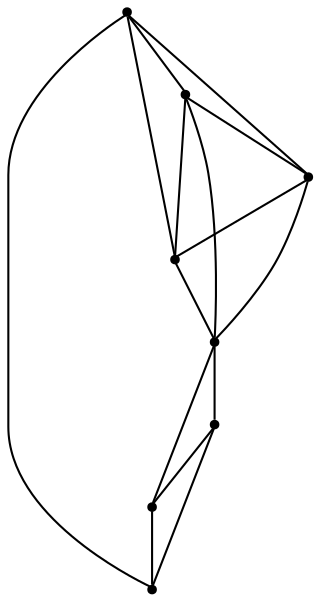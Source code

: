 graph G {
	 node [shape = "point"]
 0 -- 1;
	0 -- 2;
	0 -- 3;
	0 -- 7;
	1 -- 2;
	1 -- 3;
	1 -- 4;
	2 -- 3;
	2 -- 4;
	3 -- 4;
	4 -- 5;
	4 -- 6;
	5 -- 6;
	5 -- 7;
	6 -- 7;
	}
